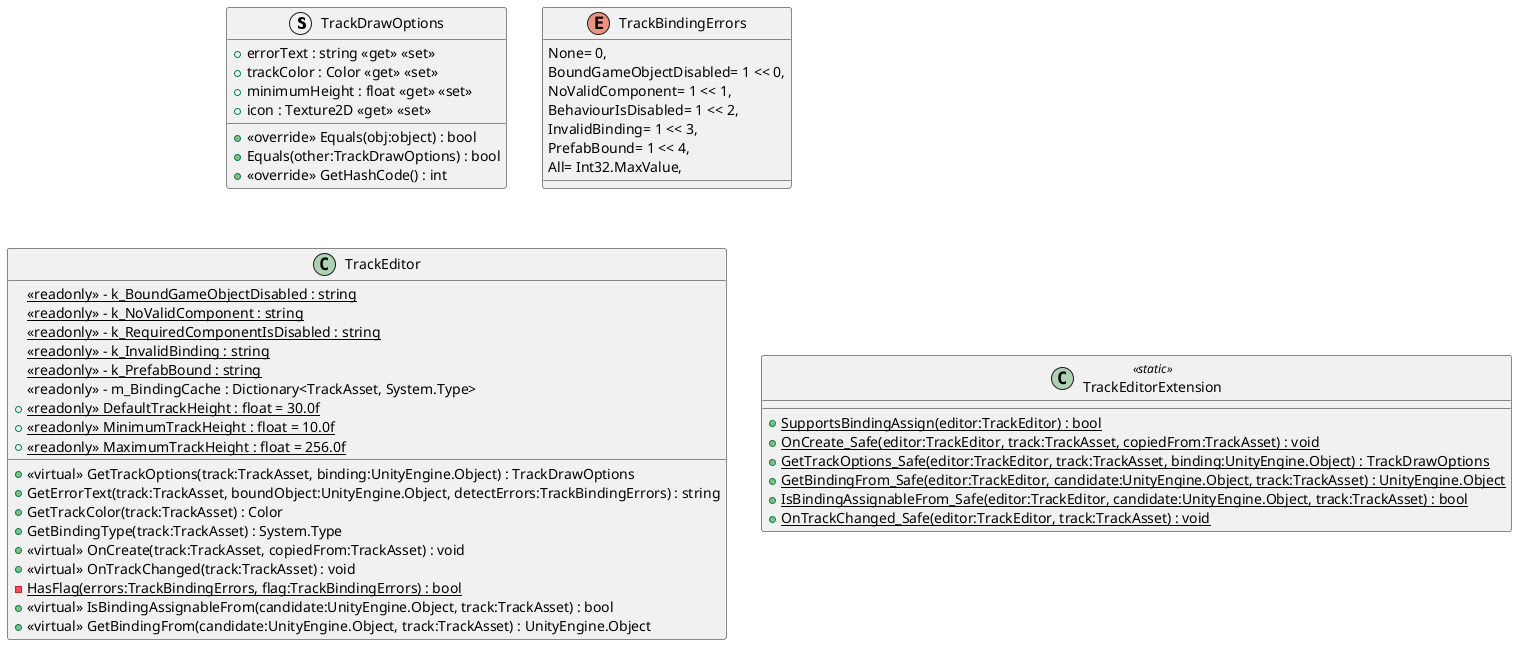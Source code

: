 @startuml
struct TrackDrawOptions {
    + errorText : string <<get>> <<set>>
    + trackColor : Color <<get>> <<set>>
    + minimumHeight : float <<get>> <<set>>
    + icon : Texture2D <<get>> <<set>>
    + <<override>> Equals(obj:object) : bool
    + Equals(other:TrackDrawOptions) : bool
    + <<override>> GetHashCode() : int
}
enum TrackBindingErrors {
    None= 0,
    BoundGameObjectDisabled= 1 << 0,
    NoValidComponent= 1 << 1,
    BehaviourIsDisabled= 1 << 2,
    InvalidBinding= 1 << 3,
    PrefabBound= 1 << 4,
    All= Int32.MaxValue,
}
class TrackEditor {
    {static} <<readonly>> - k_BoundGameObjectDisabled : string
    {static} <<readonly>> - k_NoValidComponent : string
    {static} <<readonly>> - k_RequiredComponentIsDisabled : string
    {static} <<readonly>> - k_InvalidBinding : string
    {static} <<readonly>> - k_PrefabBound : string
    <<readonly>> - m_BindingCache : Dictionary<TrackAsset, System.Type>
    + {static} <<readonly>> DefaultTrackHeight : float = 30.0f
    + {static} <<readonly>> MinimumTrackHeight : float = 10.0f
    + {static} <<readonly>> MaximumTrackHeight : float = 256.0f
    + <<virtual>> GetTrackOptions(track:TrackAsset, binding:UnityEngine.Object) : TrackDrawOptions
    + GetErrorText(track:TrackAsset, boundObject:UnityEngine.Object, detectErrors:TrackBindingErrors) : string
    + GetTrackColor(track:TrackAsset) : Color
    + GetBindingType(track:TrackAsset) : System.Type
    + <<virtual>> OnCreate(track:TrackAsset, copiedFrom:TrackAsset) : void
    + <<virtual>> OnTrackChanged(track:TrackAsset) : void
    {static} - HasFlag(errors:TrackBindingErrors, flag:TrackBindingErrors) : bool
    + <<virtual>> IsBindingAssignableFrom(candidate:UnityEngine.Object, track:TrackAsset) : bool
    + <<virtual>> GetBindingFrom(candidate:UnityEngine.Object, track:TrackAsset) : UnityEngine.Object
}
class TrackEditorExtension <<static>> {
    + {static} SupportsBindingAssign(editor:TrackEditor) : bool
    + {static} OnCreate_Safe(editor:TrackEditor, track:TrackAsset, copiedFrom:TrackAsset) : void
    + {static} GetTrackOptions_Safe(editor:TrackEditor, track:TrackAsset, binding:UnityEngine.Object) : TrackDrawOptions
    + {static} GetBindingFrom_Safe(editor:TrackEditor, candidate:UnityEngine.Object, track:TrackAsset) : UnityEngine.Object
    + {static} IsBindingAssignableFrom_Safe(editor:TrackEditor, candidate:UnityEngine.Object, track:TrackAsset) : bool
    + {static} OnTrackChanged_Safe(editor:TrackEditor, track:TrackAsset) : void
}
@enduml
